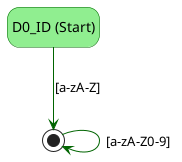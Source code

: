 @startuml
hide empty description
skinparam state {
  BackgroundColor lightgreen
  ArrowColor darkgreen
  BorderColor darkgreen
}

state "D0_ID (Start)" as D0_id
state "D1_ID_accept" as D1_id <<end>>

D0_id --> D1_id : [a-zA-Z]
D1_id --> D1_id : [a-zA-Z0-9]
@enduml
